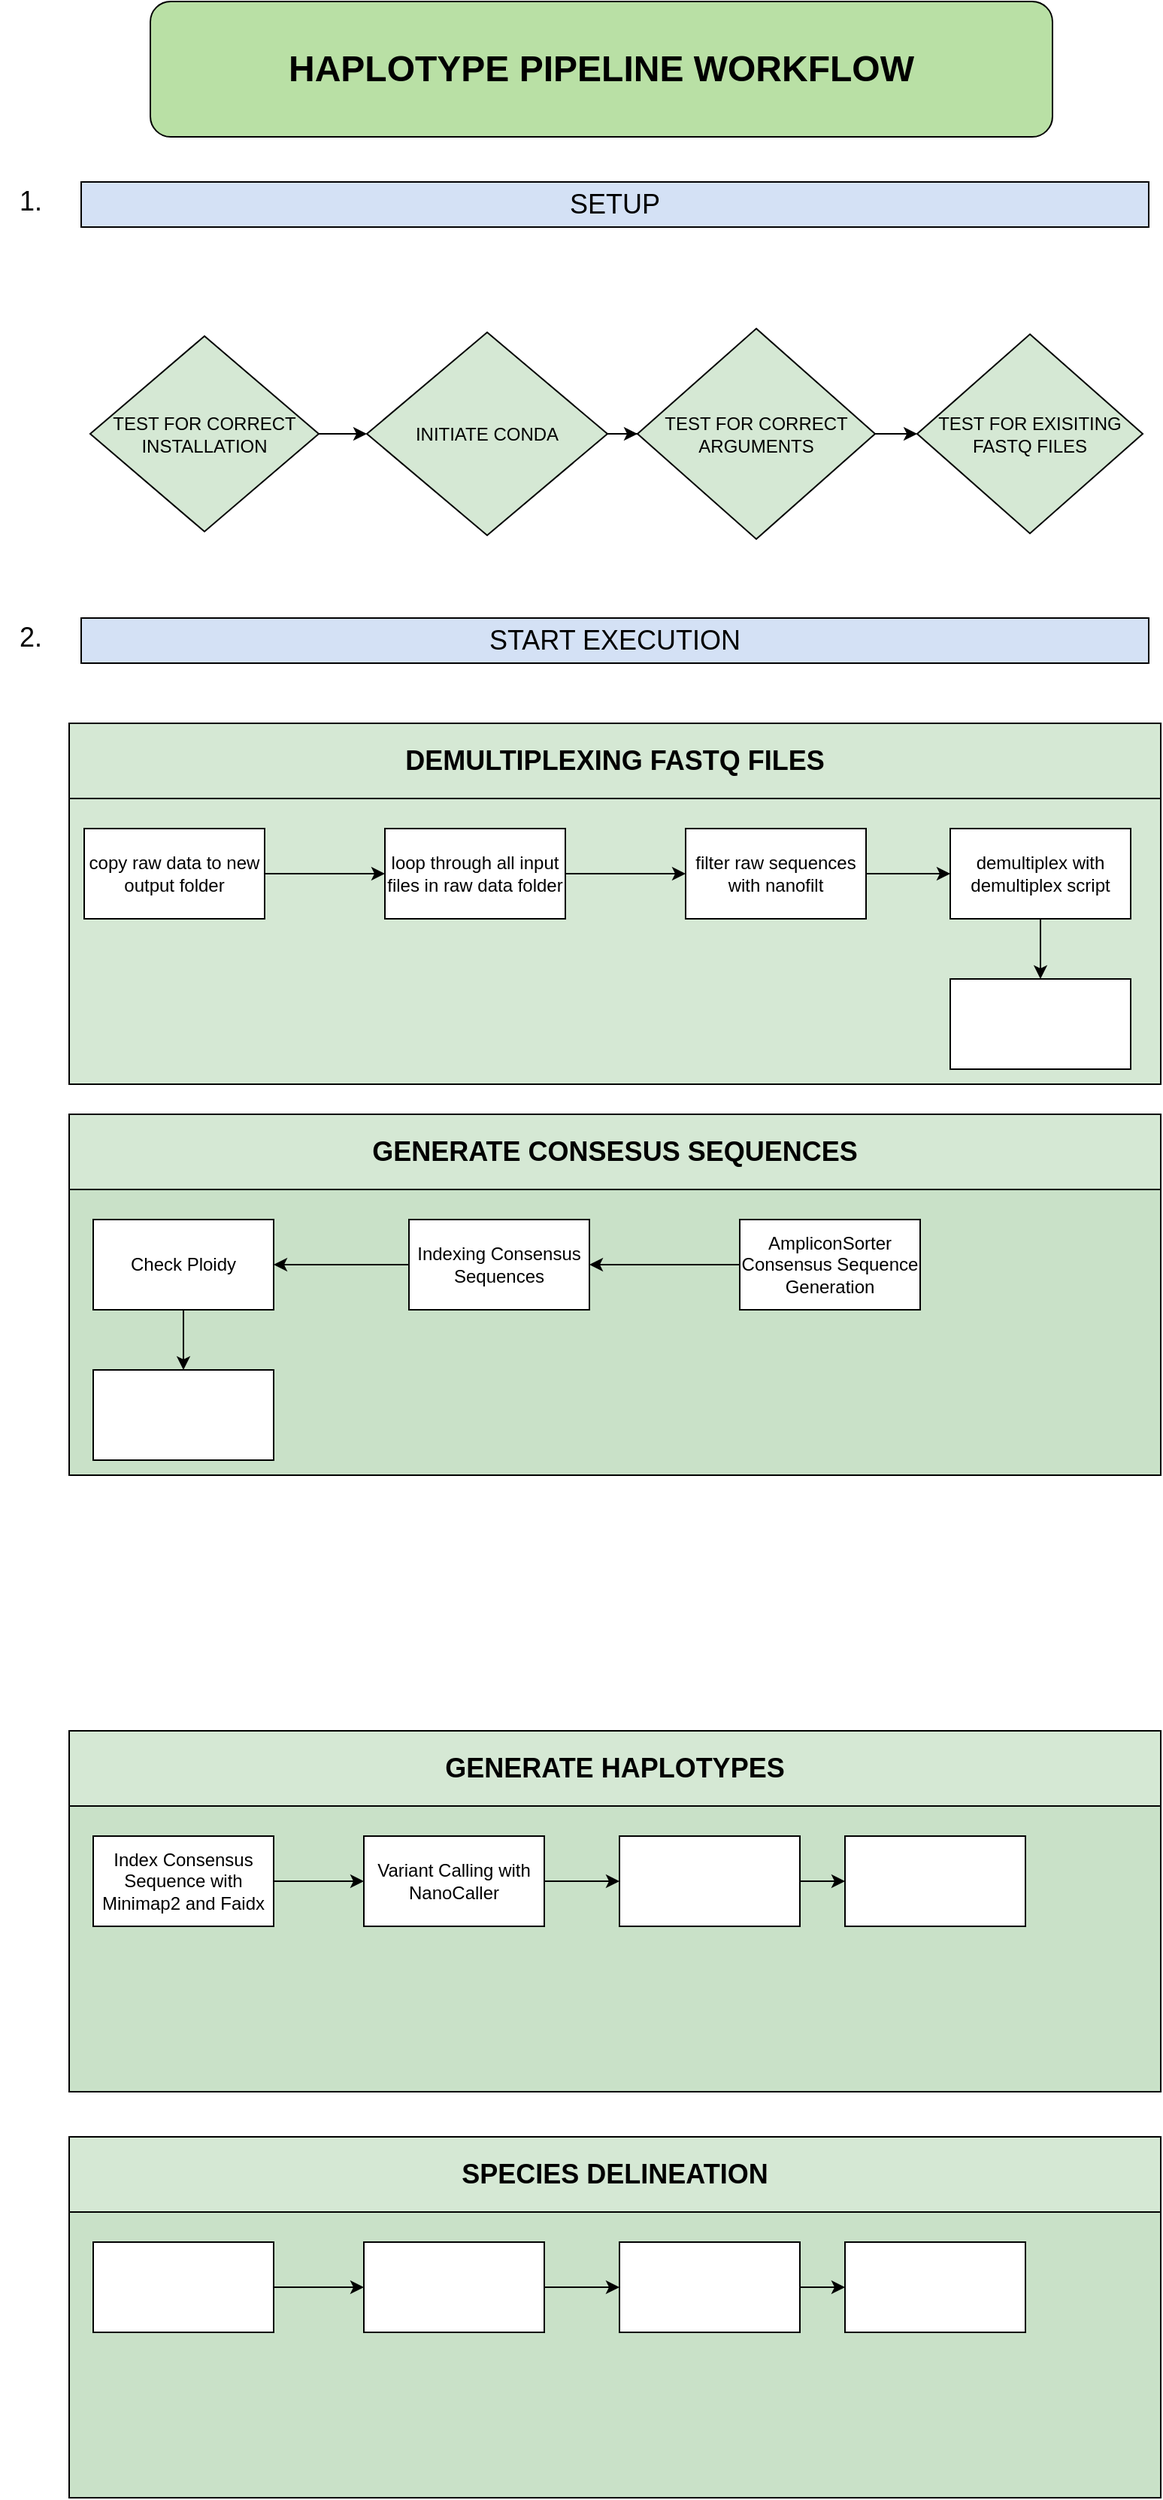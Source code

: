 <mxfile version="22.1.18" type="github">
  <diagram name="Page-1" id="2s8lIBDPWAm2iXq2xNfp">
    <mxGraphModel dx="1562" dy="800" grid="1" gridSize="10" guides="1" tooltips="1" connect="1" arrows="1" fold="1" page="1" pageScale="1" pageWidth="850" pageHeight="1100" math="0" shadow="0">
      <root>
        <mxCell id="0" />
        <mxCell id="1" parent="0" />
        <mxCell id="TNaHEulCvzVZ4yrC0RY3-1" value="" style="rounded=0;whiteSpace=wrap;html=1;fillColor=#C9E1C8;fontStyle=1" vertex="1" parent="1">
          <mxGeometry x="76" y="1250" width="726" height="190" as="geometry" />
        </mxCell>
        <mxCell id="TNaHEulCvzVZ4yrC0RY3-2" value="" style="rounded=0;whiteSpace=wrap;html=1;fillColor=#C9E1C8;fontStyle=1" vertex="1" parent="1">
          <mxGeometry x="76" y="840" width="726" height="190" as="geometry" />
        </mxCell>
        <mxCell id="TNaHEulCvzVZ4yrC0RY3-3" value="" style="rounded=0;whiteSpace=wrap;html=1;fillColor=#D5E8D4;fontStyle=1" vertex="1" parent="1">
          <mxGeometry x="76" y="580" width="726" height="190" as="geometry" />
        </mxCell>
        <mxCell id="TNaHEulCvzVZ4yrC0RY3-4" value="&lt;b&gt;&lt;font style=&quot;font-size: 24px;&quot;&gt;HAPLOTYPE PIPELINE WORKFLOW &lt;/font&gt;&lt;/b&gt;" style="rounded=1;whiteSpace=wrap;html=1;fontSize=12;glass=0;strokeWidth=1;shadow=0;fillColor=#B9E0A5;" vertex="1" parent="1">
          <mxGeometry x="130" y="50" width="600" height="90" as="geometry" />
        </mxCell>
        <mxCell id="TNaHEulCvzVZ4yrC0RY3-5" value="" style="edgeStyle=orthogonalEdgeStyle;rounded=0;orthogonalLoop=1;jettySize=auto;html=1;" edge="1" parent="1" source="TNaHEulCvzVZ4yrC0RY3-6" target="TNaHEulCvzVZ4yrC0RY3-9">
          <mxGeometry relative="1" as="geometry" />
        </mxCell>
        <mxCell id="TNaHEulCvzVZ4yrC0RY3-6" value="TEST FOR CORRECT INSTALLATION" style="rhombus;whiteSpace=wrap;html=1;fillColor=#D5E8D4;" vertex="1" parent="1">
          <mxGeometry x="90" y="272.5" width="152" height="130" as="geometry" />
        </mxCell>
        <mxCell id="TNaHEulCvzVZ4yrC0RY3-7" value="&lt;font style=&quot;font-size: 18px;&quot;&gt;START EXECUTION&lt;/font&gt;" style="rounded=0;whiteSpace=wrap;html=1;fillColor=#D4E1F5;" vertex="1" parent="1">
          <mxGeometry x="84" y="460" width="710" height="30" as="geometry" />
        </mxCell>
        <mxCell id="TNaHEulCvzVZ4yrC0RY3-8" value="" style="edgeStyle=orthogonalEdgeStyle;rounded=0;orthogonalLoop=1;jettySize=auto;html=1;" edge="1" parent="1" source="TNaHEulCvzVZ4yrC0RY3-9" target="TNaHEulCvzVZ4yrC0RY3-11">
          <mxGeometry relative="1" as="geometry" />
        </mxCell>
        <mxCell id="TNaHEulCvzVZ4yrC0RY3-9" value="INITIATE CONDA" style="rhombus;whiteSpace=wrap;html=1;fillColor=#D5E8D4;" vertex="1" parent="1">
          <mxGeometry x="274" y="270" width="160" height="135" as="geometry" />
        </mxCell>
        <mxCell id="TNaHEulCvzVZ4yrC0RY3-10" value="" style="edgeStyle=orthogonalEdgeStyle;rounded=0;orthogonalLoop=1;jettySize=auto;html=1;" edge="1" parent="1" source="TNaHEulCvzVZ4yrC0RY3-11" target="TNaHEulCvzVZ4yrC0RY3-38">
          <mxGeometry relative="1" as="geometry" />
        </mxCell>
        <mxCell id="TNaHEulCvzVZ4yrC0RY3-11" value="TEST FOR CORRECT ARGUMENTS" style="rhombus;whiteSpace=wrap;html=1;fillColor=#D5E8D4;" vertex="1" parent="1">
          <mxGeometry x="454" y="267.5" width="158" height="140" as="geometry" />
        </mxCell>
        <mxCell id="TNaHEulCvzVZ4yrC0RY3-12" value="" style="edgeStyle=orthogonalEdgeStyle;rounded=0;orthogonalLoop=1;jettySize=auto;html=1;" edge="1" parent="1" source="TNaHEulCvzVZ4yrC0RY3-13" target="TNaHEulCvzVZ4yrC0RY3-15">
          <mxGeometry relative="1" as="geometry" />
        </mxCell>
        <mxCell id="TNaHEulCvzVZ4yrC0RY3-13" value="copy raw data to new output folder" style="whiteSpace=wrap;html=1;" vertex="1" parent="1">
          <mxGeometry x="86" y="600" width="120" height="60" as="geometry" />
        </mxCell>
        <mxCell id="TNaHEulCvzVZ4yrC0RY3-14" value="" style="edgeStyle=orthogonalEdgeStyle;rounded=0;orthogonalLoop=1;jettySize=auto;html=1;" edge="1" parent="1" source="TNaHEulCvzVZ4yrC0RY3-15" target="TNaHEulCvzVZ4yrC0RY3-17">
          <mxGeometry relative="1" as="geometry" />
        </mxCell>
        <mxCell id="TNaHEulCvzVZ4yrC0RY3-15" value="loop through all input files in raw data folder" style="whiteSpace=wrap;html=1;" vertex="1" parent="1">
          <mxGeometry x="286" y="600" width="120" height="60" as="geometry" />
        </mxCell>
        <mxCell id="TNaHEulCvzVZ4yrC0RY3-16" value="" style="edgeStyle=orthogonalEdgeStyle;rounded=0;orthogonalLoop=1;jettySize=auto;html=1;" edge="1" parent="1" source="TNaHEulCvzVZ4yrC0RY3-17" target="TNaHEulCvzVZ4yrC0RY3-19">
          <mxGeometry relative="1" as="geometry" />
        </mxCell>
        <mxCell id="TNaHEulCvzVZ4yrC0RY3-17" value="filter raw sequences with nanofilt" style="whiteSpace=wrap;html=1;" vertex="1" parent="1">
          <mxGeometry x="486" y="600" width="120" height="60" as="geometry" />
        </mxCell>
        <mxCell id="TNaHEulCvzVZ4yrC0RY3-18" value="" style="edgeStyle=orthogonalEdgeStyle;rounded=0;orthogonalLoop=1;jettySize=auto;html=1;" edge="1" parent="1" source="TNaHEulCvzVZ4yrC0RY3-19" target="TNaHEulCvzVZ4yrC0RY3-34">
          <mxGeometry relative="1" as="geometry" />
        </mxCell>
        <mxCell id="TNaHEulCvzVZ4yrC0RY3-19" value="demultiplex with demultiplex script" style="whiteSpace=wrap;html=1;" vertex="1" parent="1">
          <mxGeometry x="662" y="600" width="120" height="60" as="geometry" />
        </mxCell>
        <mxCell id="TNaHEulCvzVZ4yrC0RY3-20" value="" style="edgeStyle=orthogonalEdgeStyle;rounded=0;orthogonalLoop=1;jettySize=auto;html=1;" edge="1" parent="1" source="TNaHEulCvzVZ4yrC0RY3-21" target="TNaHEulCvzVZ4yrC0RY3-23">
          <mxGeometry relative="1" as="geometry" />
        </mxCell>
        <mxCell id="TNaHEulCvzVZ4yrC0RY3-21" value="AmpliconSorter Consensus Sequence Generation" style="whiteSpace=wrap;html=1;" vertex="1" parent="1">
          <mxGeometry x="522" y="860" width="120" height="60" as="geometry" />
        </mxCell>
        <mxCell id="TNaHEulCvzVZ4yrC0RY3-22" value="" style="edgeStyle=orthogonalEdgeStyle;rounded=0;orthogonalLoop=1;jettySize=auto;html=1;" edge="1" parent="1" source="TNaHEulCvzVZ4yrC0RY3-23" target="TNaHEulCvzVZ4yrC0RY3-25">
          <mxGeometry relative="1" as="geometry" />
        </mxCell>
        <mxCell id="TNaHEulCvzVZ4yrC0RY3-23" value="Indexing Consensus Sequences" style="whiteSpace=wrap;html=1;" vertex="1" parent="1">
          <mxGeometry x="302" y="860" width="120" height="60" as="geometry" />
        </mxCell>
        <mxCell id="TNaHEulCvzVZ4yrC0RY3-24" value="" style="edgeStyle=orthogonalEdgeStyle;rounded=0;orthogonalLoop=1;jettySize=auto;html=1;" edge="1" parent="1" source="TNaHEulCvzVZ4yrC0RY3-25" target="TNaHEulCvzVZ4yrC0RY3-26">
          <mxGeometry relative="1" as="geometry" />
        </mxCell>
        <mxCell id="TNaHEulCvzVZ4yrC0RY3-25" value="Check Ploidy" style="whiteSpace=wrap;html=1;" vertex="1" parent="1">
          <mxGeometry x="92" y="860" width="120" height="60" as="geometry" />
        </mxCell>
        <mxCell id="TNaHEulCvzVZ4yrC0RY3-26" value="" style="whiteSpace=wrap;html=1;" vertex="1" parent="1">
          <mxGeometry x="92" y="960" width="120" height="60" as="geometry" />
        </mxCell>
        <mxCell id="TNaHEulCvzVZ4yrC0RY3-27" value="" style="edgeStyle=orthogonalEdgeStyle;rounded=0;orthogonalLoop=1;jettySize=auto;html=1;" edge="1" parent="1" source="TNaHEulCvzVZ4yrC0RY3-28" target="TNaHEulCvzVZ4yrC0RY3-30">
          <mxGeometry relative="1" as="geometry" />
        </mxCell>
        <mxCell id="TNaHEulCvzVZ4yrC0RY3-28" value="Index Consensus Sequence with Minimap2 and Faidx" style="whiteSpace=wrap;html=1;" vertex="1" parent="1">
          <mxGeometry x="92" y="1270" width="120" height="60" as="geometry" />
        </mxCell>
        <mxCell id="TNaHEulCvzVZ4yrC0RY3-29" value="" style="edgeStyle=orthogonalEdgeStyle;rounded=0;orthogonalLoop=1;jettySize=auto;html=1;" edge="1" parent="1" source="TNaHEulCvzVZ4yrC0RY3-30" target="TNaHEulCvzVZ4yrC0RY3-32">
          <mxGeometry relative="1" as="geometry" />
        </mxCell>
        <mxCell id="TNaHEulCvzVZ4yrC0RY3-30" value="Variant Calling with NanoCaller" style="whiteSpace=wrap;html=1;" vertex="1" parent="1">
          <mxGeometry x="272" y="1270" width="120" height="60" as="geometry" />
        </mxCell>
        <mxCell id="TNaHEulCvzVZ4yrC0RY3-31" value="" style="edgeStyle=orthogonalEdgeStyle;rounded=0;orthogonalLoop=1;jettySize=auto;html=1;" edge="1" parent="1" source="TNaHEulCvzVZ4yrC0RY3-32" target="TNaHEulCvzVZ4yrC0RY3-33">
          <mxGeometry relative="1" as="geometry" />
        </mxCell>
        <mxCell id="TNaHEulCvzVZ4yrC0RY3-32" value="" style="whiteSpace=wrap;html=1;" vertex="1" parent="1">
          <mxGeometry x="442" y="1270" width="120" height="60" as="geometry" />
        </mxCell>
        <mxCell id="TNaHEulCvzVZ4yrC0RY3-33" value="" style="whiteSpace=wrap;html=1;" vertex="1" parent="1">
          <mxGeometry x="592" y="1270" width="120" height="60" as="geometry" />
        </mxCell>
        <mxCell id="TNaHEulCvzVZ4yrC0RY3-34" value="" style="whiteSpace=wrap;html=1;" vertex="1" parent="1">
          <mxGeometry x="662" y="700" width="120" height="60" as="geometry" />
        </mxCell>
        <mxCell id="TNaHEulCvzVZ4yrC0RY3-35" value="&lt;font style=&quot;font-size: 18px;&quot;&gt;SETUP&lt;/font&gt;" style="rounded=0;whiteSpace=wrap;html=1;fillColor=#D4E1F5;" vertex="1" parent="1">
          <mxGeometry x="84" y="170" width="710" height="30" as="geometry" />
        </mxCell>
        <mxCell id="TNaHEulCvzVZ4yrC0RY3-36" value="&lt;font style=&quot;font-size: 18px;&quot;&gt;1.&lt;/font&gt;" style="text;html=1;align=center;verticalAlign=middle;resizable=0;points=[];autosize=1;strokeColor=none;fillColor=none;" vertex="1" parent="1">
          <mxGeometry x="30" y="163" width="40" height="40" as="geometry" />
        </mxCell>
        <mxCell id="TNaHEulCvzVZ4yrC0RY3-37" value="&lt;div&gt;&lt;font style=&quot;font-size: 18px;&quot;&gt;2.&lt;/font&gt;&lt;/div&gt;" style="text;html=1;align=center;verticalAlign=middle;resizable=0;points=[];autosize=1;strokeColor=none;fillColor=none;" vertex="1" parent="1">
          <mxGeometry x="30" y="453" width="40" height="40" as="geometry" />
        </mxCell>
        <mxCell id="TNaHEulCvzVZ4yrC0RY3-38" value="TEST FOR EXISITING FASTQ FILES" style="rhombus;whiteSpace=wrap;html=1;fillColor=#D5E8D4;" vertex="1" parent="1">
          <mxGeometry x="640" y="271.25" width="150" height="132.5" as="geometry" />
        </mxCell>
        <mxCell id="TNaHEulCvzVZ4yrC0RY3-39" value="&lt;font style=&quot;font-size: 18px;&quot;&gt;DEMULTIPLEXING FASTQ FILES&lt;/font&gt;" style="rounded=0;whiteSpace=wrap;html=1;fillColor=#D5E8D4;fontStyle=1" vertex="1" parent="1">
          <mxGeometry x="76" y="530" width="726" height="50" as="geometry" />
        </mxCell>
        <mxCell id="TNaHEulCvzVZ4yrC0RY3-40" value="&lt;font style=&quot;font-size: 18px;&quot;&gt;GENERATE CONSESUS SEQUENCES&lt;br&gt;&lt;/font&gt;" style="rounded=0;whiteSpace=wrap;html=1;fillColor=#D5E8D4;fontStyle=1" vertex="1" parent="1">
          <mxGeometry x="76" y="790" width="726" height="50" as="geometry" />
        </mxCell>
        <mxCell id="TNaHEulCvzVZ4yrC0RY3-41" value="&lt;font style=&quot;font-size: 18px;&quot;&gt;GENERATE HAPLOTYPES &lt;br&gt;&lt;/font&gt;" style="rounded=0;whiteSpace=wrap;html=1;fillColor=#D5E8D4;fontStyle=1" vertex="1" parent="1">
          <mxGeometry x="76" y="1200" width="726" height="50" as="geometry" />
        </mxCell>
        <mxCell id="TNaHEulCvzVZ4yrC0RY3-42" value="" style="rounded=0;whiteSpace=wrap;html=1;fillColor=#C9E1C8;fontStyle=1" vertex="1" parent="1">
          <mxGeometry x="76" y="1520" width="726" height="190" as="geometry" />
        </mxCell>
        <mxCell id="TNaHEulCvzVZ4yrC0RY3-43" value="" style="edgeStyle=orthogonalEdgeStyle;rounded=0;orthogonalLoop=1;jettySize=auto;html=1;" edge="1" parent="1" source="TNaHEulCvzVZ4yrC0RY3-44" target="TNaHEulCvzVZ4yrC0RY3-46">
          <mxGeometry relative="1" as="geometry" />
        </mxCell>
        <mxCell id="TNaHEulCvzVZ4yrC0RY3-44" value="" style="whiteSpace=wrap;html=1;" vertex="1" parent="1">
          <mxGeometry x="92" y="1540" width="120" height="60" as="geometry" />
        </mxCell>
        <mxCell id="TNaHEulCvzVZ4yrC0RY3-45" value="" style="edgeStyle=orthogonalEdgeStyle;rounded=0;orthogonalLoop=1;jettySize=auto;html=1;" edge="1" parent="1" source="TNaHEulCvzVZ4yrC0RY3-46" target="TNaHEulCvzVZ4yrC0RY3-48">
          <mxGeometry relative="1" as="geometry" />
        </mxCell>
        <mxCell id="TNaHEulCvzVZ4yrC0RY3-46" value="" style="whiteSpace=wrap;html=1;" vertex="1" parent="1">
          <mxGeometry x="272" y="1540" width="120" height="60" as="geometry" />
        </mxCell>
        <mxCell id="TNaHEulCvzVZ4yrC0RY3-47" value="" style="edgeStyle=orthogonalEdgeStyle;rounded=0;orthogonalLoop=1;jettySize=auto;html=1;" edge="1" parent="1" source="TNaHEulCvzVZ4yrC0RY3-48" target="TNaHEulCvzVZ4yrC0RY3-49">
          <mxGeometry relative="1" as="geometry" />
        </mxCell>
        <mxCell id="TNaHEulCvzVZ4yrC0RY3-48" value="" style="whiteSpace=wrap;html=1;" vertex="1" parent="1">
          <mxGeometry x="442" y="1540" width="120" height="60" as="geometry" />
        </mxCell>
        <mxCell id="TNaHEulCvzVZ4yrC0RY3-49" value="" style="whiteSpace=wrap;html=1;" vertex="1" parent="1">
          <mxGeometry x="592" y="1540" width="120" height="60" as="geometry" />
        </mxCell>
        <mxCell id="TNaHEulCvzVZ4yrC0RY3-50" value="&lt;font style=&quot;font-size: 18px;&quot;&gt;SPECIES DELINEATION&lt;br&gt;&lt;/font&gt;" style="rounded=0;whiteSpace=wrap;html=1;fillColor=#D5E8D4;fontStyle=1" vertex="1" parent="1">
          <mxGeometry x="76" y="1470" width="726" height="50" as="geometry" />
        </mxCell>
      </root>
    </mxGraphModel>
  </diagram>
</mxfile>
